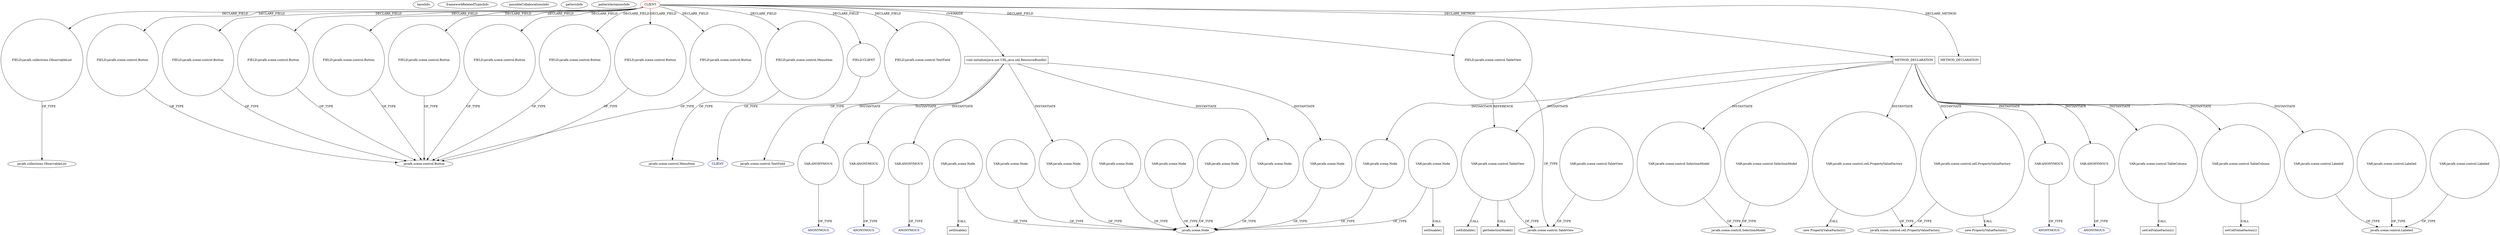 digraph {
baseInfo[graphId=608,category="pattern",isAnonymous=false,possibleRelation=false]
frameworkRelatedTypesInfo[]
possibleCollaborationsInfo[]
patternInfo[frequency=2.0,patternRootClient=0]
patternInstancesInfo[0="hock323-eventManager~/hock323-eventManager/EventManager-master/src/eventManager/controller/pokerTournament/TournamentController.java~TournamentController~3009",1="bianconejo-CEFX~/bianconejo-CEFX/CEFX-master/src/cefx/CEPrincipalController.java~CEPrincipalController~2114"]
35[label="FIELD:javafx.collections.ObservableList",vertexType="FIELD_DECLARATION",isFrameworkType=false,shape=circle]
0[label="CLIENT",vertexType="ROOT_CLIENT_CLASS_DECLARATION",isFrameworkType=false,color=red]
13[label="FIELD:javafx.scene.control.Button",vertexType="FIELD_DECLARATION",isFrameworkType=false,shape=circle]
11[label="FIELD:javafx.scene.control.Button",vertexType="FIELD_DECLARATION",isFrameworkType=false,shape=circle]
23[label="FIELD:javafx.scene.control.Button",vertexType="FIELD_DECLARATION",isFrameworkType=false,shape=circle]
25[label="FIELD:javafx.scene.control.Button",vertexType="FIELD_DECLARATION",isFrameworkType=false,shape=circle]
19[label="FIELD:javafx.scene.control.Button",vertexType="FIELD_DECLARATION",isFrameworkType=false,shape=circle]
15[label="FIELD:javafx.scene.control.Button",vertexType="FIELD_DECLARATION",isFrameworkType=false,shape=circle]
17[label="FIELD:javafx.scene.control.Button",vertexType="FIELD_DECLARATION",isFrameworkType=false,shape=circle]
2[label="FIELD:javafx.scene.control.MenuItem",vertexType="FIELD_DECLARATION",isFrameworkType=false,shape=circle]
21[label="FIELD:javafx.scene.control.Button",vertexType="FIELD_DECLARATION",isFrameworkType=false,shape=circle]
9[label="FIELD:javafx.scene.control.Button",vertexType="FIELD_DECLARATION",isFrameworkType=false,shape=circle]
5[label="javafx.collections.ObservableList",vertexType="FRAMEWORK_INTERFACE_TYPE",isFrameworkType=false]
6[label="FIELD:CLIENT",vertexType="FIELD_DECLARATION",isFrameworkType=false,shape=circle]
3[label="javafx.scene.control.MenuItem",vertexType="FRAMEWORK_CLASS_TYPE",isFrameworkType=false]
61[label="void initialize(java.net.URL,java.util.ResourceBundle)",vertexType="OVERRIDING_METHOD_DECLARATION",isFrameworkType=false,shape=box]
10[label="javafx.scene.control.Button",vertexType="FRAMEWORK_CLASS_TYPE",isFrameworkType=false]
51[label="FIELD:javafx.scene.control.TextField",vertexType="FIELD_DECLARATION",isFrameworkType=false,shape=circle]
7[label="CLIENT",vertexType="REFERENCE_CLIENT_CLASS_DECLARATION",isFrameworkType=false,color=blue]
74[label="VAR:javafx.scene.Node",vertexType="VARIABLE_EXPRESION",isFrameworkType=false,shape=circle]
64[label="javafx.scene.Node",vertexType="FRAMEWORK_CLASS_TYPE",isFrameworkType=false]
1311[label="VAR:javafx.scene.Node",vertexType="VARIABLE_EXPRESION",isFrameworkType=false,shape=circle]
694[label="VAR:javafx.scene.Node",vertexType="VARIABLE_EXPRESION",isFrameworkType=false,shape=circle]
85[label="VAR:javafx.scene.Node",vertexType="VARIABLE_EXPRESION",isFrameworkType=false,shape=circle]
676[label="VAR:javafx.scene.Node",vertexType="VARIABLE_EXPRESION",isFrameworkType=false,shape=circle]
716[label="VAR:javafx.scene.Node",vertexType="VARIABLE_EXPRESION",isFrameworkType=false,shape=circle]
62[label="VAR:javafx.scene.Node",vertexType="VARIABLE_EXPRESION",isFrameworkType=false,shape=circle]
682[label="VAR:javafx.scene.Node",vertexType="VARIABLE_EXPRESION",isFrameworkType=false,shape=circle]
679[label="VAR:javafx.scene.Node",vertexType="VARIABLE_EXPRESION",isFrameworkType=false,shape=circle]
691[label="VAR:javafx.scene.Node",vertexType="VARIABLE_EXPRESION",isFrameworkType=false,shape=circle]
78[label="VAR:ANONYMOUS",vertexType="VARIABLE_EXPRESION",isFrameworkType=false,shape=circle]
89[label="VAR:ANONYMOUS",vertexType="VARIABLE_EXPRESION",isFrameworkType=false,shape=circle]
66[label="VAR:ANONYMOUS",vertexType="VARIABLE_EXPRESION",isFrameworkType=false,shape=circle]
52[label="javafx.scene.control.TextField",vertexType="FRAMEWORK_CLASS_TYPE",isFrameworkType=false]
79[label="ANONYMOUS",vertexType="REFERENCE_ANONYMOUS_DECLARATION",isFrameworkType=false,color=blue]
683[label="setDisable()",vertexType="INSIDE_CALL",isFrameworkType=false,shape=box]
1312[label="setDisable()",vertexType="INSIDE_CALL",isFrameworkType=false,shape=box]
45[label="FIELD:javafx.scene.control.TableView",vertexType="FIELD_DECLARATION",isFrameworkType=false,shape=circle]
702[label="METHOD_DECLARATION",vertexType="CLIENT_METHOD_DECLARATION",isFrameworkType=false,shape=box]
770[label="VAR:javafx.scene.control.Labeled",vertexType="VARIABLE_EXPRESION",isFrameworkType=false,shape=circle]
382[label="METHOD_DECLARATION",vertexType="CLIENT_METHOD_DECLARATION",isFrameworkType=false,shape=box]
706[label="VAR:javafx.scene.control.SelectionModel",vertexType="VARIABLE_EXPRESION",isFrameworkType=false,shape=circle]
863[label="VAR:javafx.scene.control.cell.PropertyValueFactory",vertexType="VARIABLE_EXPRESION",isFrameworkType=false,shape=circle]
862[label="new PropertyValueFactory()",vertexType="CONSTRUCTOR_CALL",isFrameworkType=false]
931[label="VAR:javafx.scene.control.cell.PropertyValueFactory",vertexType="VARIABLE_EXPRESION",isFrameworkType=false,shape=circle]
930[label="new PropertyValueFactory()",vertexType="CONSTRUCTOR_CALL",isFrameworkType=false]
1038[label="VAR:ANONYMOUS",vertexType="VARIABLE_EXPRESION",isFrameworkType=false,shape=circle]
1155[label="VAR:ANONYMOUS",vertexType="VARIABLE_EXPRESION",isFrameworkType=false,shape=circle]
892[label="VAR:javafx.scene.control.TableColumn",vertexType="VARIABLE_EXPRESION",isFrameworkType=false,shape=circle]
926[label="VAR:javafx.scene.control.TableColumn",vertexType="VARIABLE_EXPRESION",isFrameworkType=false,shape=circle]
413[label="javafx.scene.control.cell.PropertyValueFactory",vertexType="FRAMEWORK_CLASS_TYPE",isFrameworkType=false]
1039[label="ANONYMOUS",vertexType="REFERENCE_ANONYMOUS_DECLARATION",isFrameworkType=false,color=blue]
1156[label="ANONYMOUS",vertexType="REFERENCE_ANONYMOUS_DECLARATION",isFrameworkType=false,color=blue]
67[label="ANONYMOUS",vertexType="REFERENCE_ANONYMOUS_DECLARATION",isFrameworkType=false,color=blue]
90[label="ANONYMOUS",vertexType="REFERENCE_ANONYMOUS_DECLARATION",isFrameworkType=false,color=blue]
44[label="javafx.scene.control.TableView",vertexType="FRAMEWORK_CLASS_TYPE",isFrameworkType=false]
669[label="javafx.scene.control.SelectionModel",vertexType="FRAMEWORK_CLASS_TYPE",isFrameworkType=false]
667[label="VAR:javafx.scene.control.SelectionModel",vertexType="VARIABLE_EXPRESION",isFrameworkType=false,shape=circle]
895[label="setCellValueFactory()",vertexType="INSIDE_CALL",isFrameworkType=false,shape=box]
929[label="setCellValueFactory()",vertexType="INSIDE_CALL",isFrameworkType=false,shape=box]
523[label="javafx.scene.control.Labeled",vertexType="FRAMEWORK_CLASS_TYPE",isFrameworkType=false]
1365[label="VAR:javafx.scene.control.Labeled",vertexType="VARIABLE_EXPRESION",isFrameworkType=false,shape=circle]
521[label="VAR:javafx.scene.control.Labeled",vertexType="VARIABLE_EXPRESION",isFrameworkType=false,shape=circle]
709[label="VAR:javafx.scene.control.TableView",vertexType="VARIABLE_EXPRESION",isFrameworkType=false,shape=circle]
1296[label="setEditable()",vertexType="INSIDE_CALL",isFrameworkType=false,shape=box]
710[label="getSelectionModel()",vertexType="INSIDE_CALL",isFrameworkType=false,shape=box]
1648[label="VAR:javafx.scene.control.TableView",vertexType="VARIABLE_EXPRESION",isFrameworkType=false,shape=circle]
691->64[label="OF_TYPE"]
1648->44[label="OF_TYPE"]
0->15[label="DECLARE_FIELD"]
11->10[label="OF_TYPE"]
61->62[label="INSTANTIATE"]
694->64[label="OF_TYPE"]
89->90[label="OF_TYPE"]
702->931[label="INSTANTIATE"]
0->51[label="DECLARE_FIELD"]
702->892[label="INSTANTIATE"]
0->11[label="DECLARE_FIELD"]
61->66[label="INSTANTIATE"]
15->10[label="OF_TYPE"]
78->79[label="OF_TYPE"]
0->13[label="DECLARE_FIELD"]
45->709[label="REFERENCE"]
35->5[label="OF_TYPE"]
85->64[label="OF_TYPE"]
0->6[label="DECLARE_FIELD"]
19->10[label="OF_TYPE"]
61->85[label="INSTANTIATE"]
74->64[label="OF_TYPE"]
0->35[label="DECLARE_FIELD"]
6->7[label="OF_TYPE"]
682->683[label="CALL"]
21->10[label="OF_TYPE"]
706->669[label="OF_TYPE"]
863->413[label="OF_TYPE"]
702->926[label="INSTANTIATE"]
1038->1039[label="OF_TYPE"]
0->19[label="DECLARE_FIELD"]
0->702[label="DECLARE_METHOD"]
0->25[label="DECLARE_FIELD"]
61->74[label="INSTANTIATE"]
892->895[label="CALL"]
1311->64[label="OF_TYPE"]
709->1296[label="CALL"]
702->1155[label="INSTANTIATE"]
709->44[label="OF_TYPE"]
51->52[label="OF_TYPE"]
2->3[label="OF_TYPE"]
702->709[label="INSTANTIATE"]
770->523[label="OF_TYPE"]
0->45[label="DECLARE_FIELD"]
702->1038[label="INSTANTIATE"]
1155->1156[label="OF_TYPE"]
716->64[label="OF_TYPE"]
25->10[label="OF_TYPE"]
702->716[label="INSTANTIATE"]
709->710[label="CALL"]
13->10[label="OF_TYPE"]
9->10[label="OF_TYPE"]
679->64[label="OF_TYPE"]
931->930[label="CALL"]
62->64[label="OF_TYPE"]
45->44[label="OF_TYPE"]
61->78[label="INSTANTIATE"]
61->89[label="INSTANTIATE"]
0->2[label="DECLARE_FIELD"]
17->10[label="OF_TYPE"]
702->770[label="INSTANTIATE"]
676->64[label="OF_TYPE"]
931->413[label="OF_TYPE"]
667->669[label="OF_TYPE"]
0->61[label="OVERRIDE"]
682->64[label="OF_TYPE"]
863->862[label="CALL"]
23->10[label="OF_TYPE"]
1311->1312[label="CALL"]
702->706[label="INSTANTIATE"]
0->17[label="DECLARE_FIELD"]
926->929[label="CALL"]
0->23[label="DECLARE_FIELD"]
0->9[label="DECLARE_FIELD"]
521->523[label="OF_TYPE"]
702->863[label="INSTANTIATE"]
66->67[label="OF_TYPE"]
1365->523[label="OF_TYPE"]
0->21[label="DECLARE_FIELD"]
0->382[label="DECLARE_METHOD"]
}

